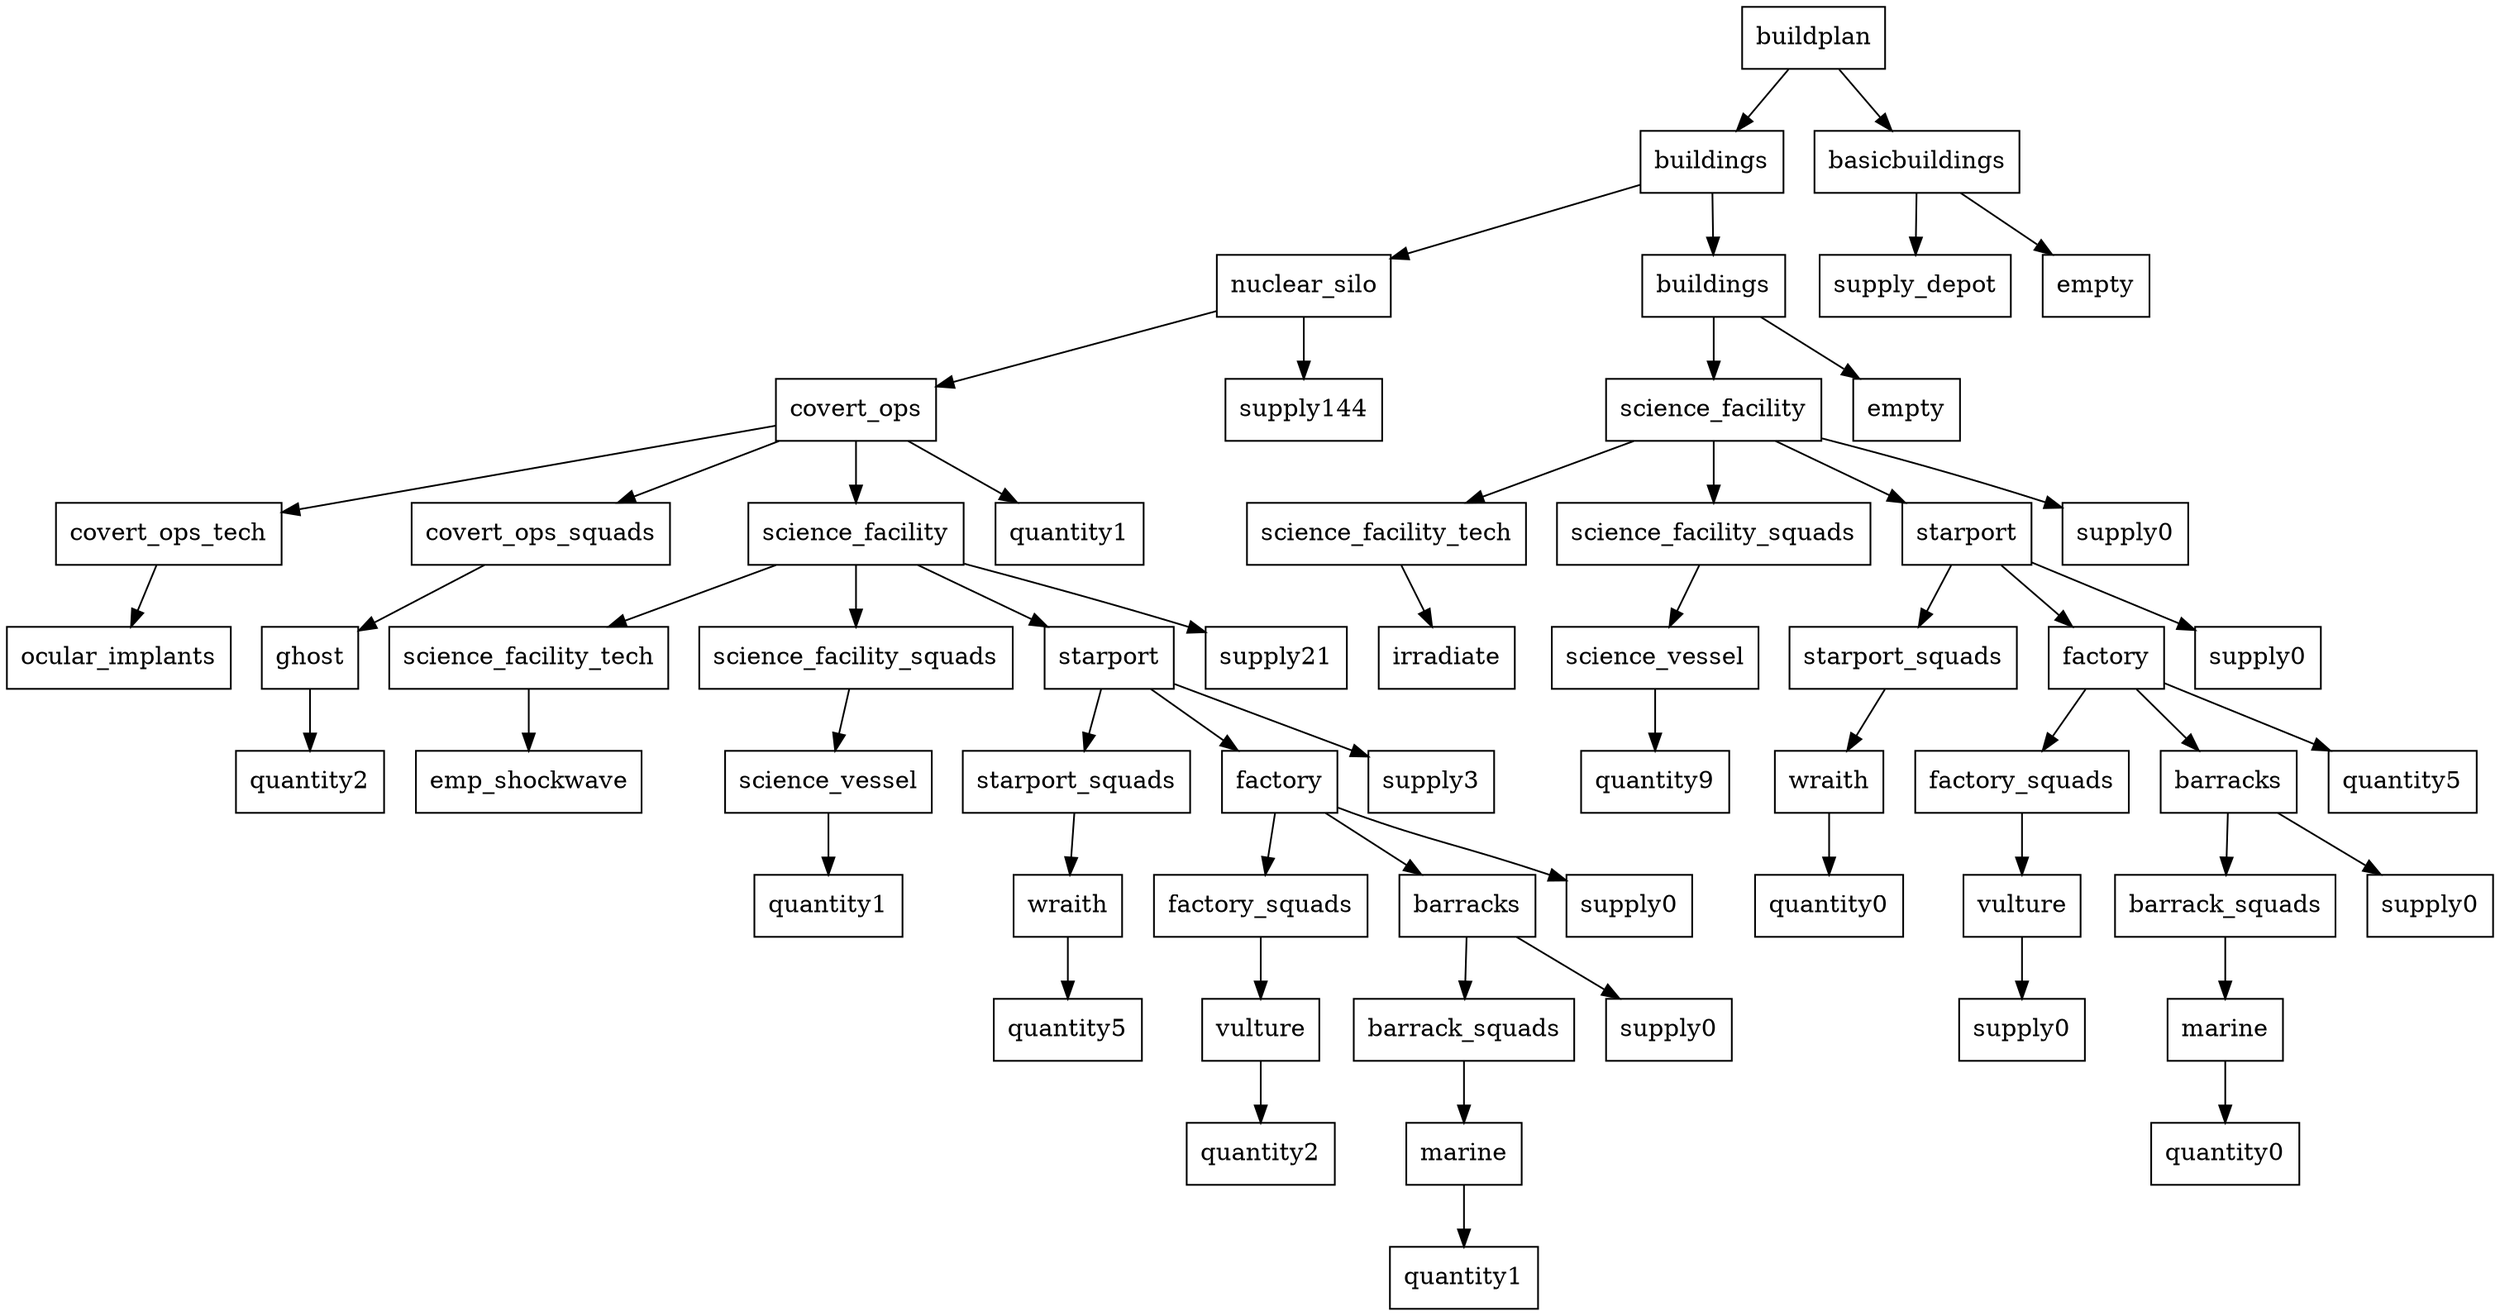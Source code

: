 digraph g {
graph [ordering=out];
node [shape=rectangle];
n[label = "buildplan"];
n0[label = "buildings"];
n00[label = "nuclear_silo"];
n000[label = "covert_ops"];
n0000[label = "covert_ops_tech"];
n00000[label = "ocular_implants"];
n0000 -> n00000;
n000 -> n0000;
n0001[label = "covert_ops_squads"];
n00010[label = "ghost"];
n000100[label = "quantity2"];
n00010 -> n000100;
n0001 -> n00010;
n000 -> n0001;
n0002[label = "science_facility"];
n00020[label = "science_facility_tech"];
n000200[label = "emp_shockwave"];
n00020 -> n000200;
n0002 -> n00020;
n00021[label = "science_facility_squads"];
n000210[label = "science_vessel"];
n0002100[label = "quantity1"];
n000210 -> n0002100;
n00021 -> n000210;
n0002 -> n00021;
n00022[label = "starport"];
n000220[label = "starport_squads"];
n0002200[label = "wraith"];
n00022000[label = "quantity5"];
n0002200 -> n00022000;
n000220 -> n0002200;
n00022 -> n000220;
n000221[label = "factory"];
n0002210[label = "factory_squads"];
n00022100[label = "vulture"];
n000221000[label = "quantity2"];
n00022100 -> n000221000;
n0002210 -> n00022100;
n000221 -> n0002210;
n0002211[label = "barracks"];
n00022110[label = "barrack_squads"];
n000221100[label = "marine"];
n0002211000[label = "quantity1"];
n000221100 -> n0002211000;
n00022110 -> n000221100;
n0002211 -> n00022110;
n00022111[label = "supply0"];
n0002211 -> n00022111;
n000221 -> n0002211;
n0002212[label = "supply0"];
n000221 -> n0002212;
n00022 -> n000221;
n000222[label = "supply3"];
n00022 -> n000222;
n0002 -> n00022;
n00023[label = "supply21"];
n0002 -> n00023;
n000 -> n0002;
n0003[label = "quantity1"];
n000 -> n0003;
n00 -> n000;
n001[label = "supply144"];
n00 -> n001;
n0 -> n00;
n01[label = "buildings"];
n010[label = "science_facility"];
n0100[label = "science_facility_tech"];
n01000[label = "irradiate"];
n0100 -> n01000;
n010 -> n0100;
n0101[label = "science_facility_squads"];
n01010[label = "science_vessel"];
n010100[label = "quantity9"];
n01010 -> n010100;
n0101 -> n01010;
n010 -> n0101;
n0102[label = "starport"];
n01020[label = "starport_squads"];
n010200[label = "wraith"];
n0102000[label = "quantity0"];
n010200 -> n0102000;
n01020 -> n010200;
n0102 -> n01020;
n01021[label = "factory"];
n010210[label = "factory_squads"];
n0102100[label = "vulture"];
n01021000[label = "supply0"];
n0102100 -> n01021000;
n010210 -> n0102100;
n01021 -> n010210;
n010211[label = "barracks"];
n0102110[label = "barrack_squads"];
n01021100[label = "marine"];
n010211000[label = "quantity0"];
n01021100 -> n010211000;
n0102110 -> n01021100;
n010211 -> n0102110;
n0102111[label = "supply0"];
n010211 -> n0102111;
n01021 -> n010211;
n010212[label = "quantity5"];
n01021 -> n010212;
n0102 -> n01021;
n01022[label = "supply0"];
n0102 -> n01022;
n010 -> n0102;
n0103[label = "supply0"];
n010 -> n0103;
n01 -> n010;
n011[label = "empty"];
n01 -> n011;
n0 -> n01;
n -> n0;
n1[label = "basicbuildings"];
n10[label = "supply_depot"];
n1 -> n10;
n11[label = "empty"];
n1 -> n11;
n -> n1;
}

